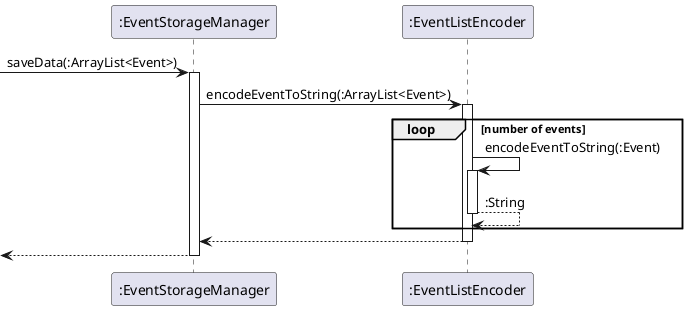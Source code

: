 @startuml

-> ":EventStorageManager" : saveData(:ArrayList<Event>)
activate ":EventStorageManager"
":EventStorageManager" -> ":EventListEncoder" : encodeEventToString(:ArrayList<Event>)
activate ":EventListEncoder"

loop number of events
":EventListEncoder" -> ":EventListEncoder" : encodeEventToString(:Event)
activate ":EventListEncoder"
":EventListEncoder" --> ":EventListEncoder" : :String
deactivate ":EventListEncoder"
end loop

":EventListEncoder" --> ":EventStorageManager"
deactivate ":EventListEncoder"
<-- ":EventStorageManager"
deactivate ":EventStorageManager"

@enduml